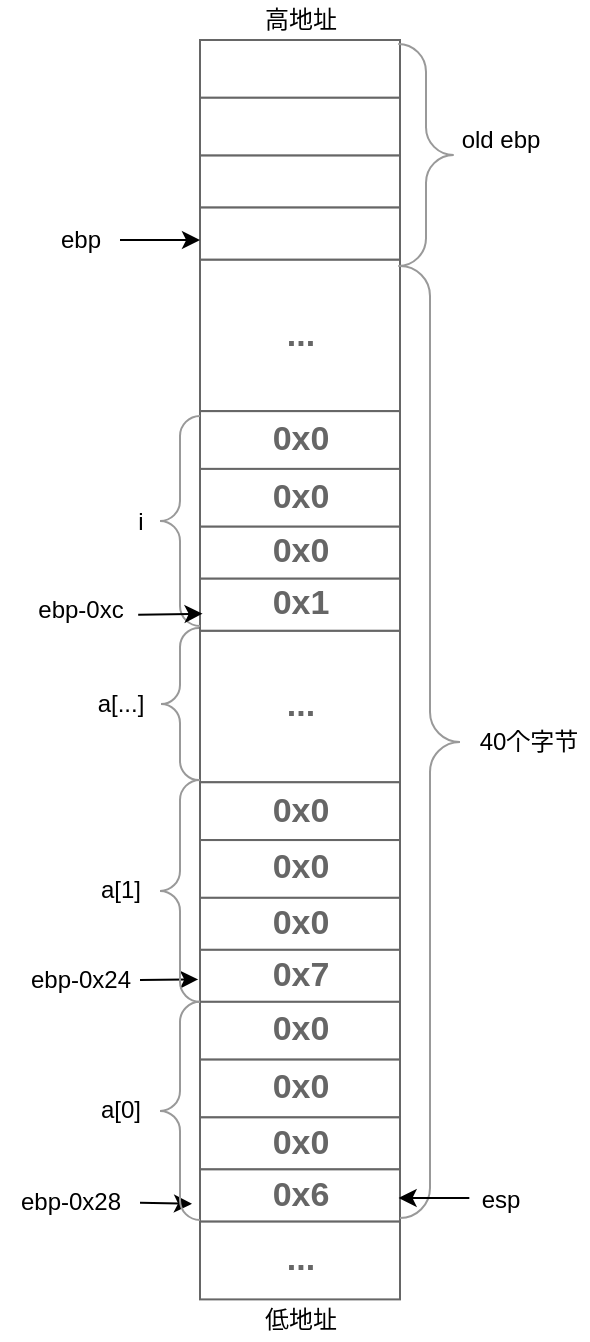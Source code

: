 <mxfile version="13.10.0" type="embed">
    <diagram id="IYW_riuh-wRbh0G6f3i7" name="第 1 页">
        <mxGraphModel dx="734" dy="437" grid="1" gridSize="10" guides="1" tooltips="1" connect="1" arrows="1" fold="1" page="1" pageScale="1" pageWidth="827" pageHeight="1169" math="0" shadow="0">
            <root>
                <mxCell id="0"/>
                <mxCell id="1" parent="0"/>
                <mxCell id="39" value="" style="strokeWidth=1;shadow=0;dashed=0;align=center;html=1;shape=mxgraph.mockup.containers.rrect;rSize=0;strokeColor=#666666;" parent="1" vertex="1">
                    <mxGeometry x="220" y="190" width="100" height="600" as="geometry"/>
                </mxCell>
                <mxCell id="43" value="..." style="strokeColor=inherit;fillColor=inherit;gradientColor=inherit;strokeWidth=1;shadow=0;dashed=0;align=center;html=1;shape=mxgraph.mockup.containers.rrect;rSize=0;fontSize=17;fontColor=#666666;fontStyle=1;resizeWidth=1;" parent="39" vertex="1">
                    <mxGeometry y="1" width="100" height="39" relative="1" as="geometry">
                        <mxPoint y="-9.3" as="offset"/>
                    </mxGeometry>
                </mxCell>
                <mxCell id="53" value="..." style="strokeColor=inherit;fillColor=inherit;gradientColor=inherit;strokeWidth=1;shadow=0;dashed=0;align=center;html=1;shape=mxgraph.mockup.containers.rrect;rSize=0;fontSize=17;fontColor=#666666;fontStyle=1;resizeWidth=1;" parent="39" vertex="1">
                    <mxGeometry y="109.783" width="100" height="75.789" as="geometry"/>
                </mxCell>
                <mxCell id="62" value="..." style="strokeColor=inherit;fillColor=inherit;gradientColor=inherit;strokeWidth=1;shadow=0;dashed=0;align=center;html=1;shape=mxgraph.mockup.containers.rrect;rSize=0;fontSize=17;fontColor=#666666;fontStyle=1;resizeWidth=1;" parent="39" vertex="1">
                    <mxGeometry y="295.355" width="100" height="75.789" as="geometry"/>
                </mxCell>
                <mxCell id="69" value="" style="strokeColor=inherit;fillColor=inherit;gradientColor=inherit;strokeWidth=1;shadow=0;dashed=0;align=center;html=1;shape=mxgraph.mockup.containers.rrect;rSize=0;fontSize=17;fontColor=#666666;fontStyle=1;resizeWidth=1;" parent="39" vertex="1">
                    <mxGeometry width="100" height="28.889" as="geometry"/>
                </mxCell>
                <mxCell id="70" value="" style="strokeColor=inherit;fillColor=inherit;gradientColor=inherit;strokeWidth=1;shadow=0;dashed=0;align=center;html=1;shape=mxgraph.mockup.containers.rrect;rSize=0;fontSize=17;fontColor=#666666;fontStyle=1;resizeWidth=1;" parent="39" vertex="1">
                    <mxGeometry y="28.889" width="100" height="28.889" as="geometry"/>
                </mxCell>
                <mxCell id="78" value="" style="strokeColor=inherit;fillColor=inherit;gradientColor=inherit;strokeWidth=1;shadow=0;dashed=0;align=center;html=1;shape=mxgraph.mockup.containers.rrect;rSize=0;fontSize=17;fontColor=#666666;fontStyle=1;resizeWidth=1;" parent="39" vertex="1">
                    <mxGeometry x="-2.274e-13" y="57.78" width="100" height="26" as="geometry"/>
                </mxCell>
                <mxCell id="79" value="" style="strokeColor=inherit;fillColor=inherit;gradientColor=inherit;strokeWidth=1;shadow=0;dashed=0;align=center;html=1;shape=mxgraph.mockup.containers.rrect;rSize=0;fontSize=17;fontColor=#666666;fontStyle=1;resizeWidth=1;" parent="39" vertex="1">
                    <mxGeometry x="-2.274e-13" y="83.78" width="100" height="26" as="geometry"/>
                </mxCell>
                <mxCell id="87" value="0x0" style="strokeColor=inherit;fillColor=inherit;gradientColor=inherit;strokeWidth=1;shadow=0;dashed=0;align=center;html=1;shape=mxgraph.mockup.containers.rrect;rSize=0;fontSize=17;fontColor=#666666;fontStyle=1;resizeWidth=1;" parent="39" vertex="1">
                    <mxGeometry y="185.57" width="100" height="28.889" as="geometry"/>
                </mxCell>
                <mxCell id="88" value="0x0" style="strokeColor=inherit;fillColor=inherit;gradientColor=inherit;strokeWidth=1;shadow=0;dashed=0;align=center;html=1;shape=mxgraph.mockup.containers.rrect;rSize=0;fontSize=17;fontColor=#666666;fontStyle=1;resizeWidth=1;" parent="39" vertex="1">
                    <mxGeometry y="214.459" width="100" height="28.889" as="geometry"/>
                </mxCell>
                <mxCell id="89" value="0x0" style="strokeColor=inherit;fillColor=inherit;gradientColor=inherit;strokeWidth=1;shadow=0;dashed=0;align=center;html=1;shape=mxgraph.mockup.containers.rrect;rSize=0;fontSize=17;fontColor=#666666;fontStyle=1;resizeWidth=1;" parent="39" vertex="1">
                    <mxGeometry x="-2.274e-13" y="243.35" width="100" height="26" as="geometry"/>
                </mxCell>
                <mxCell id="90" value="0x1" style="strokeColor=inherit;fillColor=inherit;gradientColor=inherit;strokeWidth=1;shadow=0;dashed=0;align=center;html=1;shape=mxgraph.mockup.containers.rrect;rSize=0;fontSize=17;fontColor=#666666;fontStyle=1;resizeWidth=1;" parent="39" vertex="1">
                    <mxGeometry x="-2.274e-13" y="269.35" width="100" height="26" as="geometry"/>
                </mxCell>
                <mxCell id="93" value="0x0" style="strokeColor=inherit;fillColor=inherit;gradientColor=inherit;strokeWidth=1;shadow=0;dashed=0;align=center;html=1;shape=mxgraph.mockup.containers.rrect;rSize=0;fontSize=17;fontColor=#666666;fontStyle=1;resizeWidth=1;" parent="39" vertex="1">
                    <mxGeometry y="371.14" width="100" height="28.889" as="geometry"/>
                </mxCell>
                <mxCell id="94" value="0x0" style="strokeColor=inherit;fillColor=inherit;gradientColor=inherit;strokeWidth=1;shadow=0;dashed=0;align=center;html=1;shape=mxgraph.mockup.containers.rrect;rSize=0;fontSize=17;fontColor=#666666;fontStyle=1;resizeWidth=1;" parent="39" vertex="1">
                    <mxGeometry y="400.029" width="100" height="28.889" as="geometry"/>
                </mxCell>
                <mxCell id="95" value="0x0" style="strokeColor=inherit;fillColor=inherit;gradientColor=inherit;strokeWidth=1;shadow=0;dashed=0;align=center;html=1;shape=mxgraph.mockup.containers.rrect;rSize=0;fontSize=17;fontColor=#666666;fontStyle=1;resizeWidth=1;" parent="39" vertex="1">
                    <mxGeometry x="-2.274e-13" y="428.92" width="100" height="26" as="geometry"/>
                </mxCell>
                <mxCell id="96" value="0x7" style="strokeColor=inherit;fillColor=inherit;gradientColor=inherit;strokeWidth=1;shadow=0;dashed=0;align=center;html=1;shape=mxgraph.mockup.containers.rrect;rSize=0;fontSize=17;fontColor=#666666;fontStyle=1;resizeWidth=1;" parent="39" vertex="1">
                    <mxGeometry x="-2.274e-13" y="454.92" width="100" height="26" as="geometry"/>
                </mxCell>
                <mxCell id="97" value="0x0" style="strokeColor=inherit;fillColor=inherit;gradientColor=inherit;strokeWidth=1;shadow=0;dashed=0;align=center;html=1;shape=mxgraph.mockup.containers.rrect;rSize=0;fontSize=17;fontColor=#666666;fontStyle=1;resizeWidth=1;" parent="39" vertex="1">
                    <mxGeometry y="480.92" width="100" height="28.889" as="geometry"/>
                </mxCell>
                <mxCell id="98" value="0x0" style="strokeColor=inherit;fillColor=inherit;gradientColor=inherit;strokeWidth=1;shadow=0;dashed=0;align=center;html=1;shape=mxgraph.mockup.containers.rrect;rSize=0;fontSize=17;fontColor=#666666;fontStyle=1;resizeWidth=1;" parent="39" vertex="1">
                    <mxGeometry y="509.809" width="100" height="28.889" as="geometry"/>
                </mxCell>
                <mxCell id="99" value="0x0" style="strokeColor=inherit;fillColor=inherit;gradientColor=inherit;strokeWidth=1;shadow=0;dashed=0;align=center;html=1;shape=mxgraph.mockup.containers.rrect;rSize=0;fontSize=17;fontColor=#666666;fontStyle=1;resizeWidth=1;" parent="39" vertex="1">
                    <mxGeometry x="-2.274e-13" y="538.7" width="100" height="26" as="geometry"/>
                </mxCell>
                <mxCell id="100" value="0x6" style="strokeColor=inherit;fillColor=inherit;gradientColor=inherit;strokeWidth=1;shadow=0;dashed=0;align=center;html=1;shape=mxgraph.mockup.containers.rrect;rSize=0;fontSize=17;fontColor=#666666;fontStyle=1;resizeWidth=1;" parent="39" vertex="1">
                    <mxGeometry x="-2.274e-13" y="564.7" width="100" height="26" as="geometry"/>
                </mxCell>
                <mxCell id="46" value="" style="labelPosition=right;align=left;strokeWidth=1;shape=mxgraph.mockup.markup.curlyBrace;html=1;shadow=0;dashed=0;strokeColor=#999999;direction=north;fillColor=#000000;rotation=-180;" parent="1" vertex="1">
                    <mxGeometry x="318" y="192" width="30" height="111" as="geometry"/>
                </mxCell>
                <mxCell id="47" value="old ebp" style="text;html=1;align=center;verticalAlign=middle;resizable=0;points=[];autosize=1;" parent="1" vertex="1">
                    <mxGeometry x="345" y="230" width="50" height="20" as="geometry"/>
                </mxCell>
                <mxCell id="49" value="高地址" style="text;html=1;align=center;verticalAlign=middle;resizable=0;points=[];autosize=1;" parent="1" vertex="1">
                    <mxGeometry x="245" y="170" width="50" height="20" as="geometry"/>
                </mxCell>
                <mxCell id="50" value="" style="labelPosition=right;align=left;strokeWidth=1;shape=mxgraph.mockup.markup.curlyBrace;html=1;shadow=0;dashed=0;strokeColor=#999999;direction=north;fillColor=#000000;rotation=-180;" parent="1" vertex="1">
                    <mxGeometry x="320" y="303" width="30" height="476" as="geometry"/>
                </mxCell>
                <mxCell id="51" value="" style="endArrow=classic;html=1;" parent="1" edge="1">
                    <mxGeometry width="50" height="50" relative="1" as="geometry">
                        <mxPoint x="180" y="290" as="sourcePoint"/>
                        <mxPoint x="220" y="290.046" as="targetPoint"/>
                    </mxGeometry>
                </mxCell>
                <mxCell id="52" value="ebp" style="text;html=1;align=center;verticalAlign=middle;resizable=0;points=[];autosize=1;" parent="1" vertex="1">
                    <mxGeometry x="140" y="280" width="40" height="20" as="geometry"/>
                </mxCell>
                <mxCell id="59" value="ebp-0xc" style="text;html=1;align=center;verticalAlign=middle;resizable=0;points=[];autosize=1;" parent="1" vertex="1">
                    <mxGeometry x="130" y="465.35" width="60" height="20" as="geometry"/>
                </mxCell>
                <mxCell id="60" value="" style="labelPosition=right;align=left;strokeWidth=1;shape=mxgraph.mockup.markup.curlyBrace;html=1;shadow=0;dashed=0;strokeColor=#999999;direction=north;fillColor=#000000;" parent="1" vertex="1">
                    <mxGeometry x="200" y="378" width="20" height="105" as="geometry"/>
                </mxCell>
                <mxCell id="61" value="i" style="text;html=1;align=center;verticalAlign=middle;resizable=0;points=[];autosize=1;" parent="1" vertex="1">
                    <mxGeometry x="180" y="421" width="20" height="20" as="geometry"/>
                </mxCell>
                <mxCell id="92" value="" style="endArrow=classic;html=1;entryX=0.013;entryY=0.672;entryDx=0;entryDy=0;entryPerimeter=0;exitX=0.985;exitY=0.603;exitDx=0;exitDy=0;exitPerimeter=0;" parent="1" source="59" target="90" edge="1">
                    <mxGeometry width="50" height="50" relative="1" as="geometry">
                        <mxPoint x="330" y="380" as="sourcePoint"/>
                        <mxPoint x="380" y="330" as="targetPoint"/>
                    </mxGeometry>
                </mxCell>
                <mxCell id="101" value="40个字节" style="text;html=1;align=center;verticalAlign=middle;resizable=0;points=[];autosize=1;" parent="1" vertex="1">
                    <mxGeometry x="354" y="531" width="60" height="20" as="geometry"/>
                </mxCell>
                <mxCell id="102" value="" style="endArrow=classic;html=1;entryX=-0.009;entryY=0.569;entryDx=0;entryDy=0;entryPerimeter=0;" parent="1" target="96" edge="1">
                    <mxGeometry width="50" height="50" relative="1" as="geometry">
                        <mxPoint x="190" y="660" as="sourcePoint"/>
                        <mxPoint x="310" y="490" as="targetPoint"/>
                    </mxGeometry>
                </mxCell>
                <mxCell id="103" value="ebp-0x24" style="text;html=1;align=center;verticalAlign=middle;resizable=0;points=[];autosize=1;" parent="1" vertex="1">
                    <mxGeometry x="125" y="650" width="70" height="20" as="geometry"/>
                </mxCell>
                <mxCell id="104" value="ebp-0x28" style="text;html=1;align=center;verticalAlign=middle;resizable=0;points=[];autosize=1;" parent="1" vertex="1">
                    <mxGeometry x="120" y="760.7" width="70" height="20" as="geometry"/>
                </mxCell>
                <mxCell id="105" value="" style="endArrow=classic;html=1;entryX=-0.04;entryY=0.661;entryDx=0;entryDy=0;entryPerimeter=0;" parent="1" source="104" target="100" edge="1">
                    <mxGeometry width="50" height="50" relative="1" as="geometry">
                        <mxPoint x="260" y="740" as="sourcePoint"/>
                        <mxPoint x="310" y="690" as="targetPoint"/>
                    </mxGeometry>
                </mxCell>
                <mxCell id="106" value="" style="labelPosition=right;align=left;strokeWidth=1;shape=mxgraph.mockup.markup.curlyBrace;html=1;shadow=0;dashed=0;strokeColor=#999999;direction=north;fillColor=#000000;" parent="1" vertex="1">
                    <mxGeometry x="200" y="670.92" width="20" height="109.08" as="geometry"/>
                </mxCell>
                <mxCell id="107" value="" style="labelPosition=right;align=left;strokeWidth=1;shape=mxgraph.mockup.markup.curlyBrace;html=1;shadow=0;dashed=0;strokeColor=#999999;direction=north;fillColor=#000000;" parent="1" vertex="1">
                    <mxGeometry x="200" y="560" width="20" height="110.92" as="geometry"/>
                </mxCell>
                <mxCell id="108" value="a[1]" style="text;html=1;align=center;verticalAlign=middle;resizable=0;points=[];autosize=1;" parent="1" vertex="1">
                    <mxGeometry x="160" y="605.46" width="40" height="20" as="geometry"/>
                </mxCell>
                <mxCell id="109" value="a[0]" style="text;html=1;align=center;verticalAlign=middle;resizable=0;points=[];autosize=1;" parent="1" vertex="1">
                    <mxGeometry x="160" y="715.46" width="40" height="20" as="geometry"/>
                </mxCell>
                <mxCell id="110" value="" style="labelPosition=right;align=left;strokeWidth=1;shape=mxgraph.mockup.markup.curlyBrace;html=1;shadow=0;dashed=0;strokeColor=#999999;direction=north;fillColor=#000000;" parent="1" vertex="1">
                    <mxGeometry x="200" y="484" width="20" height="76" as="geometry"/>
                </mxCell>
                <mxCell id="111" value="a[...]" style="text;html=1;align=center;verticalAlign=middle;resizable=0;points=[];autosize=1;" parent="1" vertex="1">
                    <mxGeometry x="160" y="512" width="40" height="20" as="geometry"/>
                </mxCell>
                <mxCell id="112" value="低地址" style="text;html=1;align=center;verticalAlign=middle;resizable=0;points=[];autosize=1;" parent="1" vertex="1">
                    <mxGeometry x="245" y="820" width="50" height="20" as="geometry"/>
                </mxCell>
                <mxCell id="113" value="esp" style="text;html=1;align=center;verticalAlign=middle;resizable=0;points=[];autosize=1;" vertex="1" parent="1">
                    <mxGeometry x="355" y="759.7" width="30" height="20" as="geometry"/>
                </mxCell>
                <mxCell id="114" value="" style="endArrow=classic;html=1;entryX=0.993;entryY=0.742;entryDx=0;entryDy=0;entryPerimeter=0;exitX=-0.011;exitY=0.465;exitDx=0;exitDy=0;exitPerimeter=0;" edge="1" parent="1" source="113">
                    <mxGeometry width="50" height="50" relative="1" as="geometry">
                        <mxPoint x="360" y="769" as="sourcePoint"/>
                        <mxPoint x="319.3" y="768.992" as="targetPoint"/>
                    </mxGeometry>
                </mxCell>
            </root>
        </mxGraphModel>
    </diagram>
</mxfile>